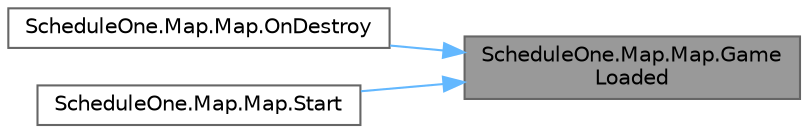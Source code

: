 digraph "ScheduleOne.Map.Map.GameLoaded"
{
 // LATEX_PDF_SIZE
  bgcolor="transparent";
  edge [fontname=Helvetica,fontsize=10,labelfontname=Helvetica,labelfontsize=10];
  node [fontname=Helvetica,fontsize=10,shape=box,height=0.2,width=0.4];
  rankdir="RL";
  Node1 [id="Node000001",label="ScheduleOne.Map.Map.Game\lLoaded",height=0.2,width=0.4,color="gray40", fillcolor="grey60", style="filled", fontcolor="black",tooltip=" "];
  Node1 -> Node2 [id="edge1_Node000001_Node000002",dir="back",color="steelblue1",style="solid",tooltip=" "];
  Node2 [id="Node000002",label="ScheduleOne.Map.Map.OnDestroy",height=0.2,width=0.4,color="grey40", fillcolor="white", style="filled",URL="$class_schedule_one_1_1_map_1_1_map.html#a6eec34e47e6e8bd5c4f6ebeee9bc1b8a",tooltip=" "];
  Node1 -> Node3 [id="edge2_Node000001_Node000003",dir="back",color="steelblue1",style="solid",tooltip=" "];
  Node3 [id="Node000003",label="ScheduleOne.Map.Map.Start",height=0.2,width=0.4,color="grey40", fillcolor="white", style="filled",URL="$class_schedule_one_1_1_map_1_1_map.html#aefd1ebab479ff4a229563ba1f3434681",tooltip=" "];
}
